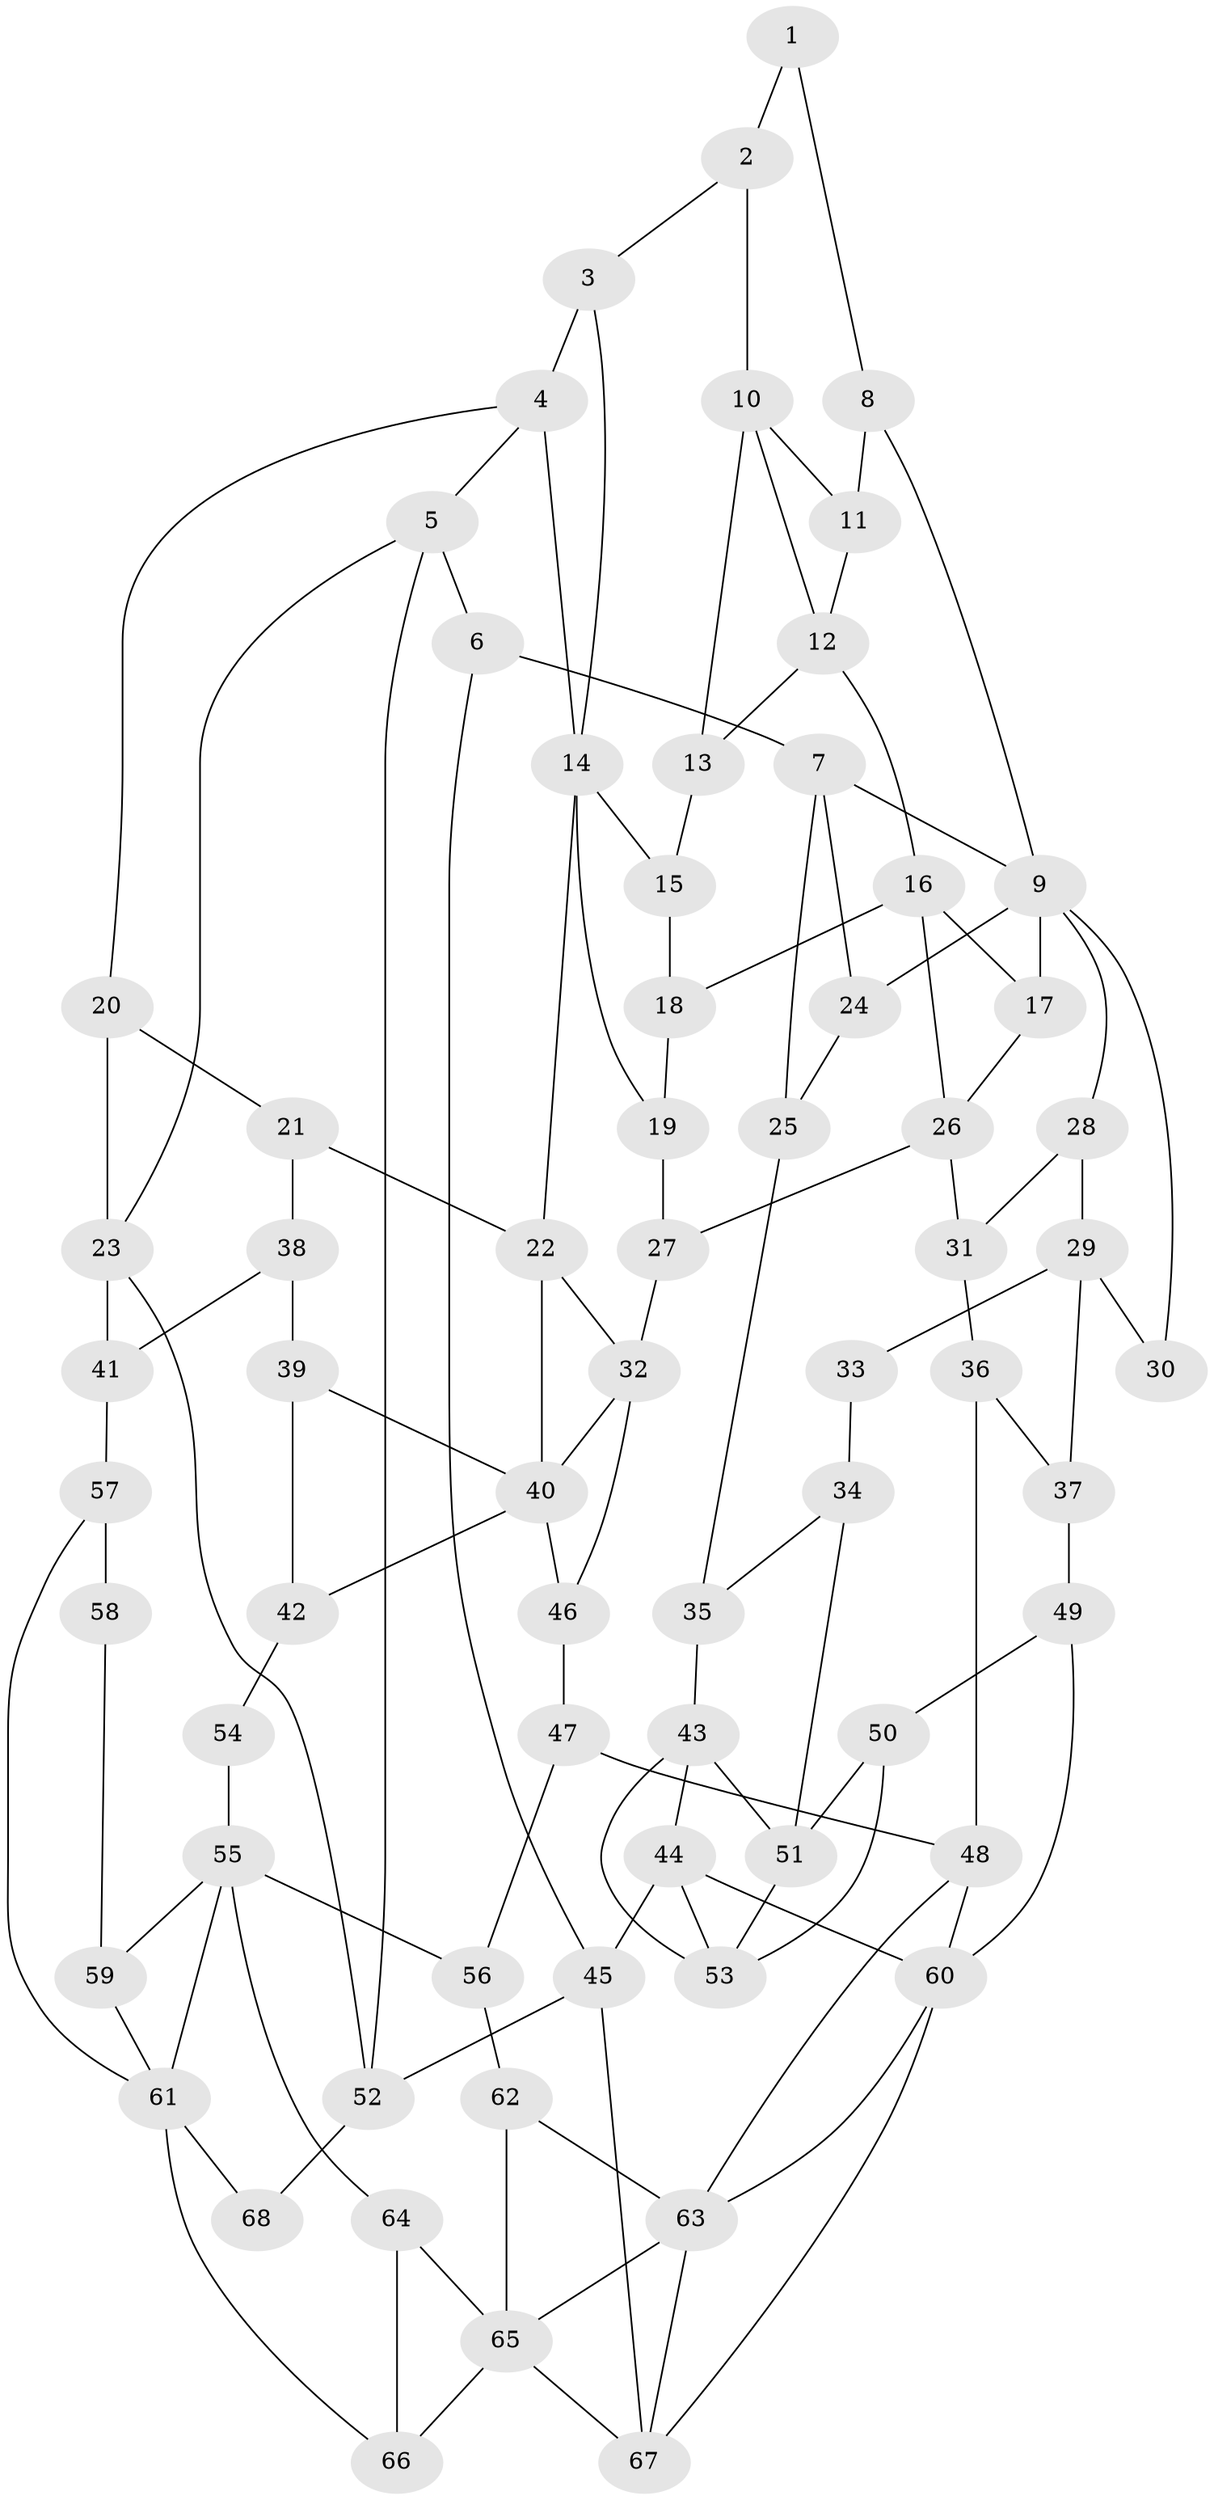 // original degree distribution, {3: 0.014705882352941176, 4: 0.22794117647058823, 6: 0.21323529411764705, 5: 0.5441176470588235}
// Generated by graph-tools (version 1.1) at 2025/38/03/09/25 02:38:52]
// undirected, 68 vertices, 117 edges
graph export_dot {
graph [start="1"]
  node [color=gray90,style=filled];
  1;
  2;
  3;
  4;
  5;
  6;
  7;
  8;
  9;
  10;
  11;
  12;
  13;
  14;
  15;
  16;
  17;
  18;
  19;
  20;
  21;
  22;
  23;
  24;
  25;
  26;
  27;
  28;
  29;
  30;
  31;
  32;
  33;
  34;
  35;
  36;
  37;
  38;
  39;
  40;
  41;
  42;
  43;
  44;
  45;
  46;
  47;
  48;
  49;
  50;
  51;
  52;
  53;
  54;
  55;
  56;
  57;
  58;
  59;
  60;
  61;
  62;
  63;
  64;
  65;
  66;
  67;
  68;
  1 -- 2 [weight=1.0];
  1 -- 8 [weight=1.0];
  2 -- 3 [weight=2.0];
  2 -- 10 [weight=2.0];
  3 -- 4 [weight=3.0];
  3 -- 14 [weight=1.0];
  4 -- 5 [weight=1.0];
  4 -- 14 [weight=1.0];
  4 -- 20 [weight=1.0];
  5 -- 6 [weight=1.0];
  5 -- 23 [weight=1.0];
  5 -- 52 [weight=1.0];
  6 -- 7 [weight=2.0];
  6 -- 45 [weight=1.0];
  7 -- 9 [weight=1.0];
  7 -- 24 [weight=1.0];
  7 -- 25 [weight=1.0];
  8 -- 9 [weight=1.0];
  8 -- 11 [weight=1.0];
  9 -- 17 [weight=1.0];
  9 -- 24 [weight=1.0];
  9 -- 28 [weight=1.0];
  9 -- 30 [weight=1.0];
  10 -- 11 [weight=1.0];
  10 -- 12 [weight=2.0];
  10 -- 13 [weight=1.0];
  11 -- 12 [weight=1.0];
  12 -- 13 [weight=1.0];
  12 -- 16 [weight=2.0];
  13 -- 15 [weight=1.0];
  14 -- 15 [weight=1.0];
  14 -- 19 [weight=1.0];
  14 -- 22 [weight=1.0];
  15 -- 18 [weight=1.0];
  16 -- 17 [weight=1.0];
  16 -- 18 [weight=1.0];
  16 -- 26 [weight=1.0];
  17 -- 26 [weight=1.0];
  18 -- 19 [weight=1.0];
  19 -- 27 [weight=2.0];
  20 -- 21 [weight=1.0];
  20 -- 23 [weight=1.0];
  21 -- 22 [weight=1.0];
  21 -- 38 [weight=1.0];
  22 -- 32 [weight=1.0];
  22 -- 40 [weight=1.0];
  23 -- 41 [weight=2.0];
  23 -- 52 [weight=1.0];
  24 -- 25 [weight=1.0];
  25 -- 35 [weight=1.0];
  26 -- 27 [weight=2.0];
  26 -- 31 [weight=1.0];
  27 -- 32 [weight=2.0];
  28 -- 29 [weight=1.0];
  28 -- 31 [weight=1.0];
  29 -- 30 [weight=2.0];
  29 -- 33 [weight=2.0];
  29 -- 37 [weight=1.0];
  31 -- 36 [weight=1.0];
  32 -- 40 [weight=2.0];
  32 -- 46 [weight=1.0];
  33 -- 34 [weight=2.0];
  34 -- 35 [weight=1.0];
  34 -- 51 [weight=2.0];
  35 -- 43 [weight=1.0];
  36 -- 37 [weight=1.0];
  36 -- 48 [weight=1.0];
  37 -- 49 [weight=1.0];
  38 -- 39 [weight=2.0];
  38 -- 41 [weight=2.0];
  39 -- 40 [weight=1.0];
  39 -- 42 [weight=1.0];
  40 -- 42 [weight=1.0];
  40 -- 46 [weight=1.0];
  41 -- 57 [weight=2.0];
  42 -- 54 [weight=1.0];
  43 -- 44 [weight=1.0];
  43 -- 51 [weight=1.0];
  43 -- 53 [weight=1.0];
  44 -- 45 [weight=1.0];
  44 -- 53 [weight=2.0];
  44 -- 60 [weight=1.0];
  45 -- 52 [weight=1.0];
  45 -- 67 [weight=1.0];
  46 -- 47 [weight=1.0];
  47 -- 48 [weight=1.0];
  47 -- 56 [weight=1.0];
  48 -- 60 [weight=1.0];
  48 -- 63 [weight=1.0];
  49 -- 50 [weight=1.0];
  49 -- 60 [weight=1.0];
  50 -- 51 [weight=1.0];
  50 -- 53 [weight=1.0];
  51 -- 53 [weight=2.0];
  52 -- 68 [weight=1.0];
  54 -- 55 [weight=2.0];
  55 -- 56 [weight=1.0];
  55 -- 59 [weight=1.0];
  55 -- 61 [weight=1.0];
  55 -- 64 [weight=1.0];
  56 -- 62 [weight=1.0];
  57 -- 58 [weight=2.0];
  57 -- 61 [weight=1.0];
  58 -- 59 [weight=1.0];
  59 -- 61 [weight=1.0];
  60 -- 63 [weight=1.0];
  60 -- 67 [weight=1.0];
  61 -- 66 [weight=1.0];
  61 -- 68 [weight=2.0];
  62 -- 63 [weight=1.0];
  62 -- 65 [weight=1.0];
  63 -- 65 [weight=2.0];
  63 -- 67 [weight=1.0];
  64 -- 65 [weight=1.0];
  64 -- 66 [weight=1.0];
  65 -- 66 [weight=1.0];
  65 -- 67 [weight=1.0];
}
